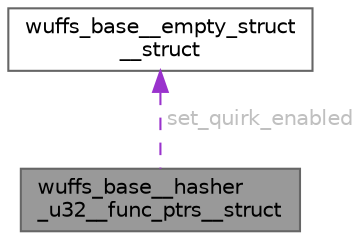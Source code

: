 digraph "wuffs_base__hasher_u32__func_ptrs__struct"
{
 // LATEX_PDF_SIZE
  bgcolor="transparent";
  edge [fontname=Helvetica,fontsize=10,labelfontname=Helvetica,labelfontsize=10];
  node [fontname=Helvetica,fontsize=10,shape=box,height=0.2,width=0.4];
  Node1 [id="Node000001",label="wuffs_base__hasher\l_u32__func_ptrs__struct",height=0.2,width=0.4,color="gray40", fillcolor="grey60", style="filled", fontcolor="black",tooltip=" "];
  Node2 -> Node1 [id="edge1_Node000001_Node000002",dir="back",color="darkorchid3",style="dashed",tooltip=" ",label=" set_quirk_enabled",fontcolor="grey" ];
  Node2 [id="Node000002",label="wuffs_base__empty_struct\l__struct",height=0.2,width=0.4,color="gray40", fillcolor="white", style="filled",URL="$structwuffs__base____empty__struct____struct.html",tooltip=" "];
}
